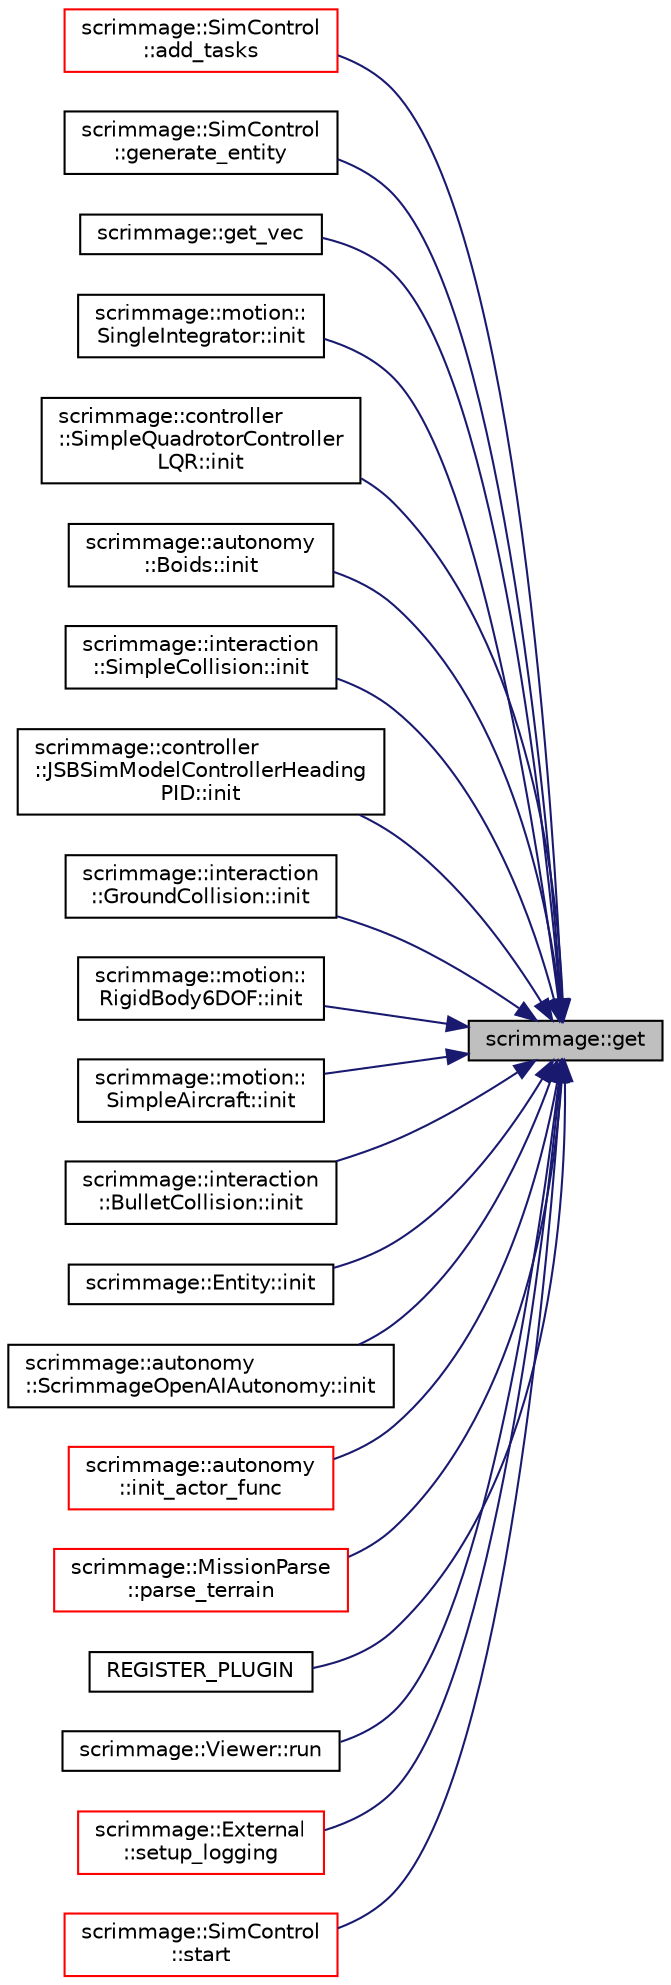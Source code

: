 digraph "scrimmage::get"
{
 // LATEX_PDF_SIZE
  edge [fontname="Helvetica",fontsize="10",labelfontname="Helvetica",labelfontsize="10"];
  node [fontname="Helvetica",fontsize="10",shape=record];
  rankdir="RL";
  Node1 [label="scrimmage::get",height=0.2,width=0.4,color="black", fillcolor="grey75", style="filled", fontcolor="black",tooltip=" "];
  Node1 -> Node2 [dir="back",color="midnightblue",fontsize="10",style="solid",fontname="Helvetica"];
  Node2 [label="scrimmage::SimControl\l::add_tasks",height=0.2,width=0.4,color="red", fillcolor="white", style="filled",URL="$classscrimmage_1_1SimControl.html#ab8f35fc7c6d88211822c220c0bf1ec13",tooltip=" "];
  Node1 -> Node11 [dir="back",color="midnightblue",fontsize="10",style="solid",fontname="Helvetica"];
  Node11 [label="scrimmage::SimControl\l::generate_entity",height=0.2,width=0.4,color="black", fillcolor="white", style="filled",URL="$classscrimmage_1_1SimControl.html#ad98e4c04edf155d6bfc185aa237bd9d9",tooltip="Generate an entity given the entity description ID and parameters."];
  Node1 -> Node12 [dir="back",color="midnightblue",fontsize="10",style="solid",fontname="Helvetica"];
  Node12 [label="scrimmage::get_vec",height=0.2,width=0.4,color="black", fillcolor="white", style="filled",URL="$namespacescrimmage.html#a5363ee82ee8f87e45c1e5332c074fbbd",tooltip=" "];
  Node1 -> Node13 [dir="back",color="midnightblue",fontsize="10",style="solid",fontname="Helvetica"];
  Node13 [label="scrimmage::motion::\lSingleIntegrator::init",height=0.2,width=0.4,color="black", fillcolor="white", style="filled",URL="$classscrimmage_1_1motion_1_1SingleIntegrator.html#ad4c02581a5657a887cca367b40f29fcd",tooltip=" "];
  Node1 -> Node14 [dir="back",color="midnightblue",fontsize="10",style="solid",fontname="Helvetica"];
  Node14 [label="scrimmage::controller\l::SimpleQuadrotorController\lLQR::init",height=0.2,width=0.4,color="black", fillcolor="white", style="filled",URL="$classscrimmage_1_1controller_1_1SimpleQuadrotorControllerLQR.html#a73baf76c82ef0241cd49944dcb073fbe",tooltip=" "];
  Node1 -> Node15 [dir="back",color="midnightblue",fontsize="10",style="solid",fontname="Helvetica"];
  Node15 [label="scrimmage::autonomy\l::Boids::init",height=0.2,width=0.4,color="black", fillcolor="white", style="filled",URL="$classscrimmage_1_1autonomy_1_1Boids.html#a3f9725e5e79ed5a54cb81d673b633a40",tooltip=" "];
  Node1 -> Node16 [dir="back",color="midnightblue",fontsize="10",style="solid",fontname="Helvetica"];
  Node16 [label="scrimmage::interaction\l::SimpleCollision::init",height=0.2,width=0.4,color="black", fillcolor="white", style="filled",URL="$classscrimmage_1_1interaction_1_1SimpleCollision.html#a0422b6efee11911be7898cb4bf3b3ef5",tooltip=" "];
  Node1 -> Node17 [dir="back",color="midnightblue",fontsize="10",style="solid",fontname="Helvetica"];
  Node17 [label="scrimmage::controller\l::JSBSimModelControllerHeading\lPID::init",height=0.2,width=0.4,color="black", fillcolor="white", style="filled",URL="$classscrimmage_1_1controller_1_1JSBSimModelControllerHeadingPID.html#a8991c03b249a622aeeb525177b696e66",tooltip=" "];
  Node1 -> Node18 [dir="back",color="midnightblue",fontsize="10",style="solid",fontname="Helvetica"];
  Node18 [label="scrimmage::interaction\l::GroundCollision::init",height=0.2,width=0.4,color="black", fillcolor="white", style="filled",URL="$classscrimmage_1_1interaction_1_1GroundCollision.html#a1d313c65cddca8c27931dec7182e615e",tooltip=" "];
  Node1 -> Node19 [dir="back",color="midnightblue",fontsize="10",style="solid",fontname="Helvetica"];
  Node19 [label="scrimmage::motion::\lRigidBody6DOF::init",height=0.2,width=0.4,color="black", fillcolor="white", style="filled",URL="$classscrimmage_1_1motion_1_1RigidBody6DOF.html#ae813a8f4e98ffd378df9ca81c9588422",tooltip=" "];
  Node1 -> Node20 [dir="back",color="midnightblue",fontsize="10",style="solid",fontname="Helvetica"];
  Node20 [label="scrimmage::motion::\lSimpleAircraft::init",height=0.2,width=0.4,color="black", fillcolor="white", style="filled",URL="$classscrimmage_1_1motion_1_1SimpleAircraft.html#a887f053465094c21e3052f1009f43e27",tooltip=" "];
  Node1 -> Node21 [dir="back",color="midnightblue",fontsize="10",style="solid",fontname="Helvetica"];
  Node21 [label="scrimmage::interaction\l::BulletCollision::init",height=0.2,width=0.4,color="black", fillcolor="white", style="filled",URL="$classscrimmage_1_1interaction_1_1BulletCollision.html#aed9518f10ca6f42724a09a6142f5e055",tooltip=" "];
  Node1 -> Node22 [dir="back",color="midnightblue",fontsize="10",style="solid",fontname="Helvetica"];
  Node22 [label="scrimmage::Entity::init",height=0.2,width=0.4,color="black", fillcolor="white", style="filled",URL="$classscrimmage_1_1Entity.html#a742d2d316cf07a741002e9303bf090ce",tooltip=" "];
  Node1 -> Node23 [dir="back",color="midnightblue",fontsize="10",style="solid",fontname="Helvetica"];
  Node23 [label="scrimmage::autonomy\l::ScrimmageOpenAIAutonomy::init",height=0.2,width=0.4,color="black", fillcolor="white", style="filled",URL="$classscrimmage_1_1autonomy_1_1ScrimmageOpenAIAutonomy.html#ae1f953cddf1dc65d5b78ddfd0b20372a",tooltip=" "];
  Node1 -> Node24 [dir="back",color="midnightblue",fontsize="10",style="solid",fontname="Helvetica"];
  Node24 [label="scrimmage::autonomy\l::init_actor_func",height=0.2,width=0.4,color="red", fillcolor="white", style="filled",URL="$namespacescrimmage_1_1autonomy.html#abfb21d8be2f6cfbb29b468c2755a512d",tooltip=" "];
  Node1 -> Node26 [dir="back",color="midnightblue",fontsize="10",style="solid",fontname="Helvetica"];
  Node26 [label="scrimmage::MissionParse\l::parse_terrain",height=0.2,width=0.4,color="red", fillcolor="white", style="filled",URL="$classscrimmage_1_1MissionParse.html#a0d5c1b4d591072ae520dcfd93a8b597b",tooltip=" "];
  Node1 -> Node28 [dir="back",color="midnightblue",fontsize="10",style="solid",fontname="Helvetica"];
  Node28 [label="REGISTER_PLUGIN",height=0.2,width=0.4,color="black", fillcolor="white", style="filled",URL="$AutonomyExecutor_8cpp.html#ab7e242829b3aa3025778f519e989f77e",tooltip=" "];
  Node1 -> Node29 [dir="back",color="midnightblue",fontsize="10",style="solid",fontname="Helvetica"];
  Node29 [label="scrimmage::Viewer::run",height=0.2,width=0.4,color="black", fillcolor="white", style="filled",URL="$classscrimmage_1_1Viewer.html#a59e743cccc26251586a3090c6adf8f0f",tooltip=" "];
  Node1 -> Node30 [dir="back",color="midnightblue",fontsize="10",style="solid",fontname="Helvetica"];
  Node30 [label="scrimmage::External\l::setup_logging",height=0.2,width=0.4,color="red", fillcolor="white", style="filled",URL="$classscrimmage_1_1External.html#a27d7c600b2343bdea6cfe21dc2d367b7",tooltip=" "];
  Node1 -> Node9 [dir="back",color="midnightblue",fontsize="10",style="solid",fontname="Helvetica"];
  Node9 [label="scrimmage::SimControl\l::start",height=0.2,width=0.4,color="red", fillcolor="white", style="filled",URL="$classscrimmage_1_1SimControl.html#a75c4b43663707d047475606c9f7d2d93",tooltip="Starts the mission by generating entities and setting up logging."];
}
